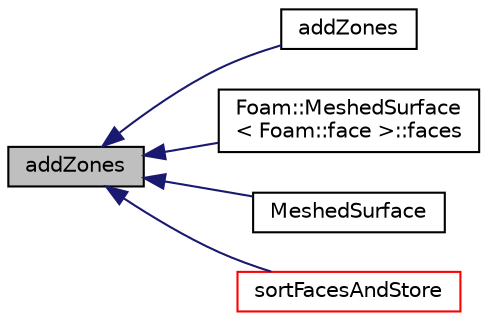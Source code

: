 digraph "addZones"
{
  bgcolor="transparent";
  edge [fontname="Helvetica",fontsize="10",labelfontname="Helvetica",labelfontsize="10"];
  node [fontname="Helvetica",fontsize="10",shape=record];
  rankdir="LR";
  Node1 [label="addZones",height=0.2,width=0.4,color="black", fillcolor="grey75", style="filled", fontcolor="black"];
  Node1 -> Node2 [dir="back",color="midnightblue",fontsize="10",style="solid",fontname="Helvetica"];
  Node2 [label="addZones",height=0.2,width=0.4,color="black",URL="$a01464.html#ab2544a8dd4eab4aebcb5579e83668fee",tooltip="Add surface zones. "];
  Node1 -> Node3 [dir="back",color="midnightblue",fontsize="10",style="solid",fontname="Helvetica"];
  Node3 [label="Foam::MeshedSurface\l\< Foam::face \>::faces",height=0.2,width=0.4,color="black",URL="$a01464.html#a24383e354eec6ecd526b67a58e5aa971",tooltip="Return const access to the faces. "];
  Node1 -> Node4 [dir="back",color="midnightblue",fontsize="10",style="solid",fontname="Helvetica"];
  Node4 [label="MeshedSurface",height=0.2,width=0.4,color="black",URL="$a01464.html#ab25501fc6b94ecec40f9e066b610f644",tooltip="Construct by transferring components (points, faces). "];
  Node1 -> Node5 [dir="back",color="midnightblue",fontsize="10",style="solid",fontname="Helvetica"];
  Node5 [label="sortFacesAndStore",height=0.2,width=0.4,color="red",URL="$a01464.html#a795fef9eff7c806423be82d215f268c4",tooltip="Sort faces by zones and store sorted faces. "];
}
